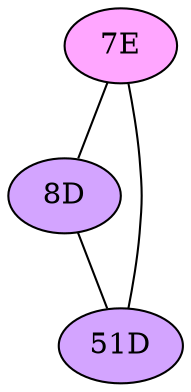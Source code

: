 // The Round Table
graph {
	"7E" [fillcolor="#FFA6FF" style=radial]
	"8D" [fillcolor="#D3A4FF" style=radial]
	"7E" -- "8D" [penwidth=1]
	"7E" [fillcolor="#FFA6FF" style=radial]
	"51D" [fillcolor="#D3A4FF" style=radial]
	"7E" -- "51D" [penwidth=1]
	"8D" [fillcolor="#D3A4FF" style=radial]
	"51D" [fillcolor="#D3A4FF" style=radial]
	"8D" -- "51D" [penwidth=1]
}
